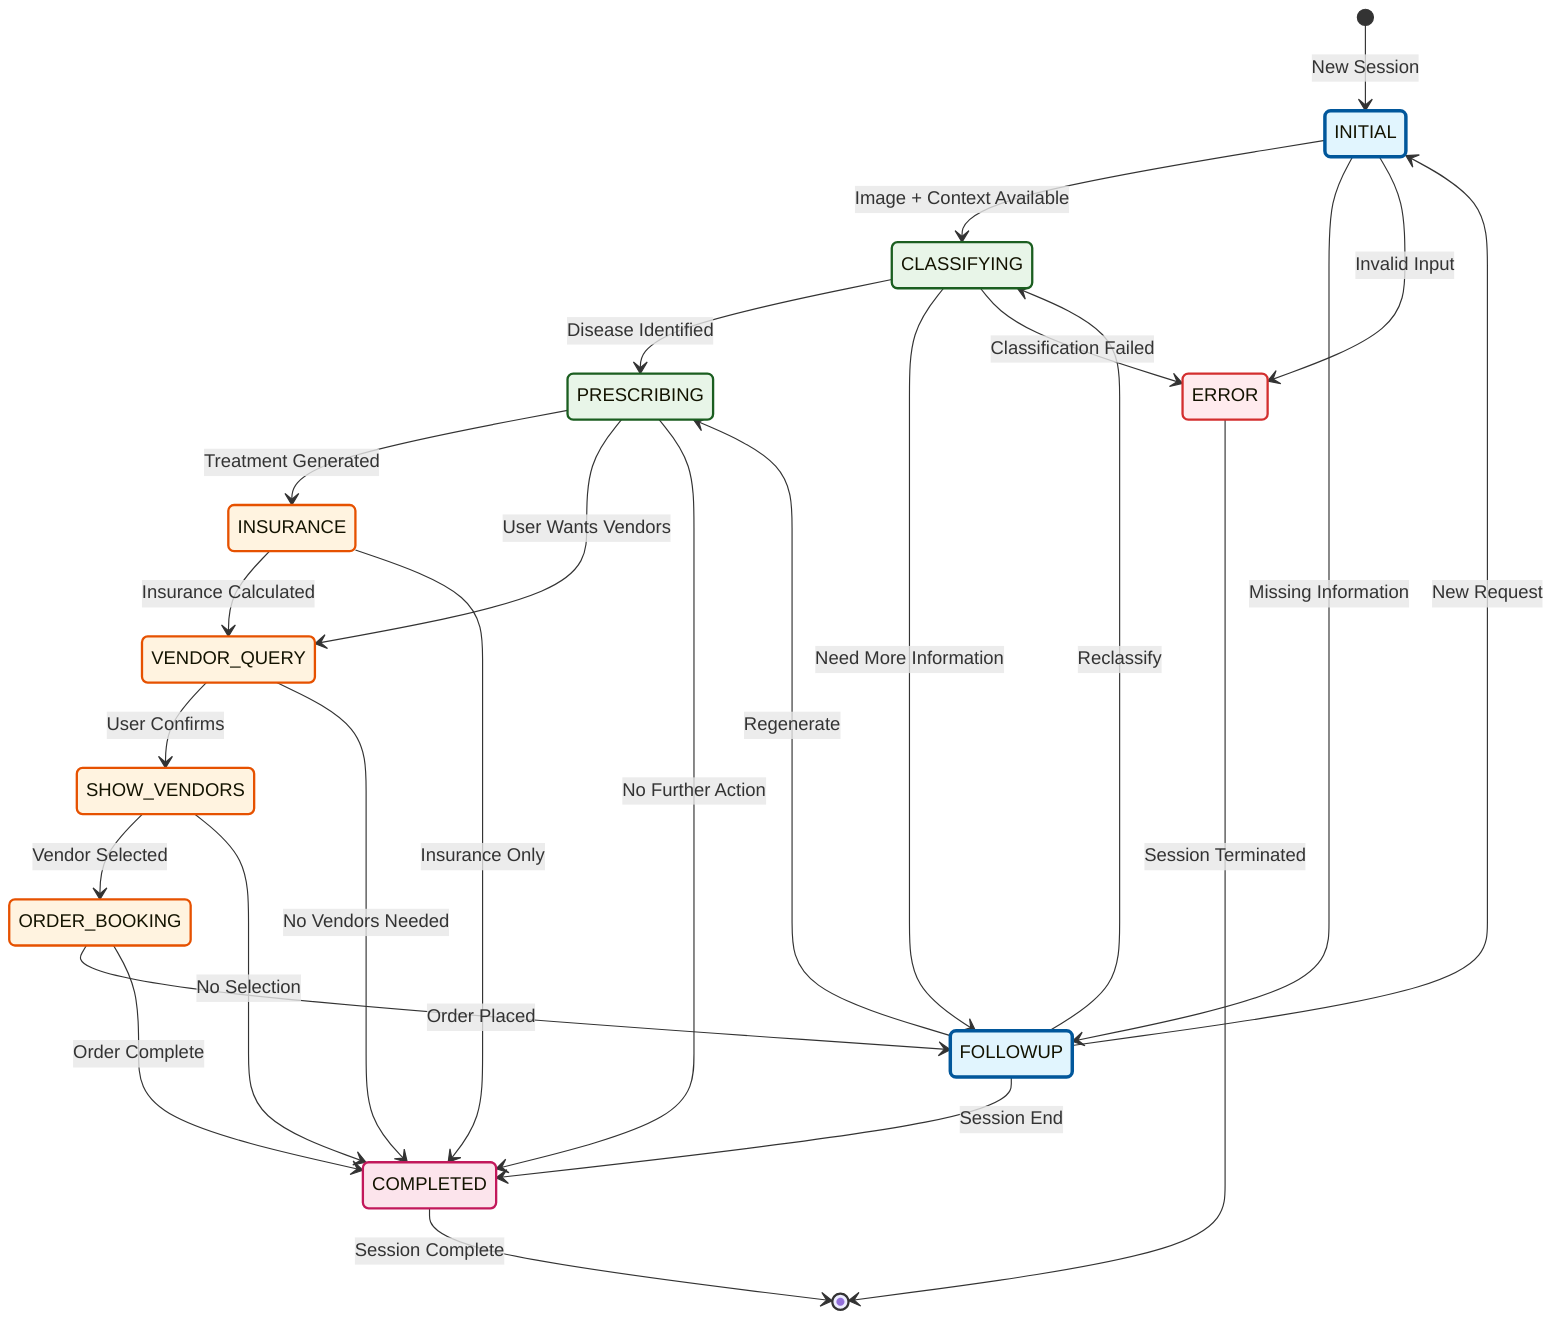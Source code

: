 stateDiagram-v2
    [*] --> INITIAL: New Session
    
    %% Primary Workflow
    INITIAL --> CLASSIFYING: Image + Context Available
    INITIAL --> FOLLOWUP: Missing Information
    INITIAL --> ERROR: Invalid Input
    
    CLASSIFYING --> PRESCRIBING: Disease Identified
    CLASSIFYING --> FOLLOWUP: Need More Information
    CLASSIFYING --> ERROR: Classification Failed
    
    PRESCRIBING --> INSURANCE: Treatment Generated
    PRESCRIBING --> VENDOR_QUERY: User Wants Vendors
    PRESCRIBING --> COMPLETED: No Further Action
    
    %% Insurance Service
    INSURANCE --> VENDOR_QUERY: Insurance Calculated
    INSURANCE --> COMPLETED: Insurance Only
    
    %% Vendor Service
    VENDOR_QUERY --> SHOW_VENDORS: User Confirms
    VENDOR_QUERY --> COMPLETED: No Vendors Needed
    
    SHOW_VENDORS --> ORDER_BOOKING: Vendor Selected
    SHOW_VENDORS --> COMPLETED: No Selection
    
    ORDER_BOOKING --> FOLLOWUP: Order Placed
    ORDER_BOOKING --> COMPLETED: Order Complete
    
    %% Followup Handling
    FOLLOWUP --> INITIAL: New Request
    FOLLOWUP --> CLASSIFYING: Reclassify
    FOLLOWUP --> PRESCRIBING: Regenerate
    FOLLOWUP --> COMPLETED: Session End
    
    %% Terminal States
    ERROR --> [*]: Session Terminated
    COMPLETED --> [*]: Session Complete
    
    %% State Styling
    classDef startEnd fill:#e1f5fe,stroke:#01579b,stroke-width:3px
    classDef process fill:#e8f5e8,stroke:#1b5e20,stroke-width:2px
    classDef service fill:#fff3e0,stroke:#e65100,stroke-width:2px
    classDef terminal fill:#fce4ec,stroke:#c2185b,stroke-width:2px
    classDef error fill:#ffebee,stroke:#d32f2f,stroke-width:2px
    
    class INITIAL,FOLLOWUP startEnd
    class CLASSIFYING,PRESCRIBING process
    class INSURANCE,VENDOR_QUERY,SHOW_VENDORS,ORDER_BOOKING service
    class COMPLETED terminal
    class ERROR error